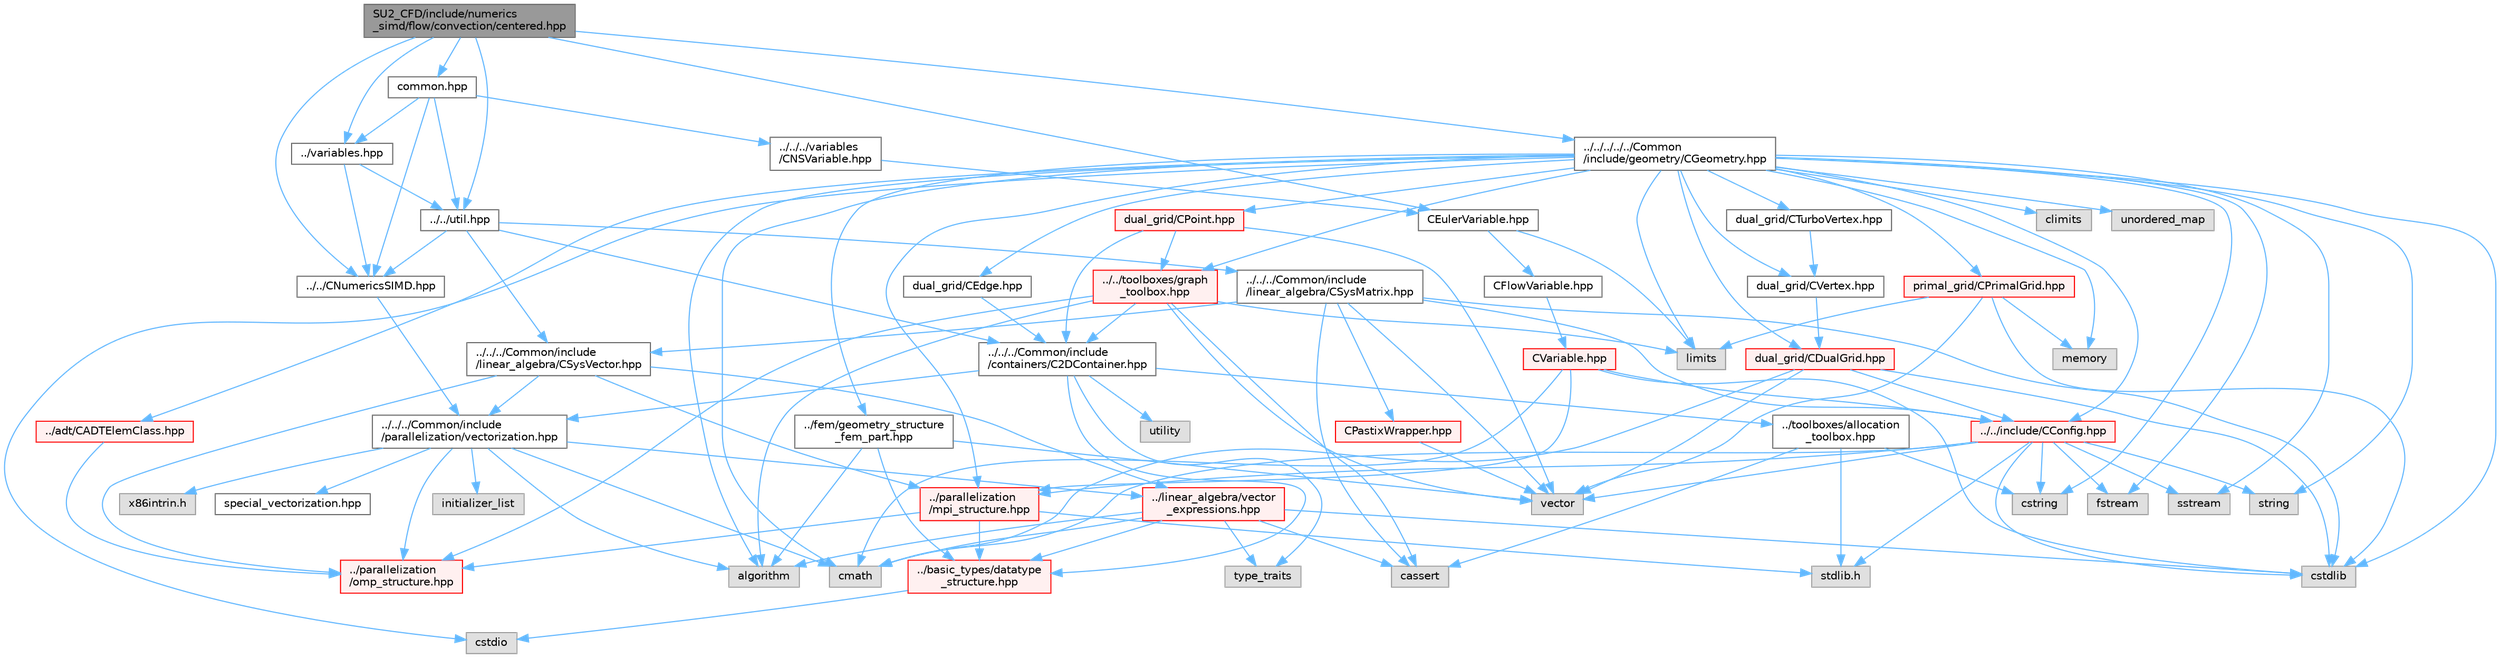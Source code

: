 digraph "SU2_CFD/include/numerics_simd/flow/convection/centered.hpp"
{
 // LATEX_PDF_SIZE
  bgcolor="transparent";
  edge [fontname=Helvetica,fontsize=10,labelfontname=Helvetica,labelfontsize=10];
  node [fontname=Helvetica,fontsize=10,shape=box,height=0.2,width=0.4];
  Node1 [id="Node000001",label="SU2_CFD/include/numerics\l_simd/flow/convection/centered.hpp",height=0.2,width=0.4,color="gray40", fillcolor="grey60", style="filled", fontcolor="black",tooltip="Centered convective schemes."];
  Node1 -> Node2 [id="edge1_Node000001_Node000002",color="steelblue1",style="solid",tooltip=" "];
  Node2 [id="Node000002",label="../../CNumericsSIMD.hpp",height=0.2,width=0.4,color="grey40", fillcolor="white", style="filled",URL="$CNumericsSIMD_8hpp.html",tooltip="Vectorized (SIMD) numerics classes."];
  Node2 -> Node3 [id="edge2_Node000002_Node000003",color="steelblue1",style="solid",tooltip=" "];
  Node3 [id="Node000003",label="../../../Common/include\l/parallelization/vectorization.hpp",height=0.2,width=0.4,color="grey40", fillcolor="white", style="filled",URL="$vectorization_8hpp.html",tooltip="Implementation of a portable SIMD type."];
  Node3 -> Node4 [id="edge3_Node000003_Node000004",color="steelblue1",style="solid",tooltip=" "];
  Node4 [id="Node000004",label="../linear_algebra/vector\l_expressions.hpp",height=0.2,width=0.4,color="red", fillcolor="#FFF0F0", style="filled",URL="$vector__expressions_8hpp.html",tooltip="Expression templates for vector types with coefficient-wise operations."];
  Node4 -> Node5 [id="edge4_Node000004_Node000005",color="steelblue1",style="solid",tooltip=" "];
  Node5 [id="Node000005",label="../basic_types/datatype\l_structure.hpp",height=0.2,width=0.4,color="red", fillcolor="#FFF0F0", style="filled",URL="$datatype__structure_8hpp.html",tooltip="Headers for generalized datatypes, defines an interface for AD types."];
  Node5 -> Node8 [id="edge5_Node000005_Node000008",color="steelblue1",style="solid",tooltip=" "];
  Node8 [id="Node000008",label="cstdio",height=0.2,width=0.4,color="grey60", fillcolor="#E0E0E0", style="filled",tooltip=" "];
  Node4 -> Node10 [id="edge6_Node000004_Node000010",color="steelblue1",style="solid",tooltip=" "];
  Node10 [id="Node000010",label="type_traits",height=0.2,width=0.4,color="grey60", fillcolor="#E0E0E0", style="filled",tooltip=" "];
  Node4 -> Node15 [id="edge7_Node000004_Node000015",color="steelblue1",style="solid",tooltip=" "];
  Node15 [id="Node000015",label="algorithm",height=0.2,width=0.4,color="grey60", fillcolor="#E0E0E0", style="filled",tooltip=" "];
  Node4 -> Node16 [id="edge8_Node000004_Node000016",color="steelblue1",style="solid",tooltip=" "];
  Node16 [id="Node000016",label="cassert",height=0.2,width=0.4,color="grey60", fillcolor="#E0E0E0", style="filled",tooltip=" "];
  Node4 -> Node17 [id="edge9_Node000004_Node000017",color="steelblue1",style="solid",tooltip=" "];
  Node17 [id="Node000017",label="cstdlib",height=0.2,width=0.4,color="grey60", fillcolor="#E0E0E0", style="filled",tooltip=" "];
  Node4 -> Node18 [id="edge10_Node000004_Node000018",color="steelblue1",style="solid",tooltip=" "];
  Node18 [id="Node000018",label="cmath",height=0.2,width=0.4,color="grey60", fillcolor="#E0E0E0", style="filled",tooltip=" "];
  Node3 -> Node12 [id="edge11_Node000003_Node000012",color="steelblue1",style="solid",tooltip=" "];
  Node12 [id="Node000012",label="../parallelization\l/omp_structure.hpp",height=0.2,width=0.4,color="red", fillcolor="#FFF0F0", style="filled",URL="$omp__structure_8hpp.html",tooltip="OpenMP interface header, provides compatibility functions if the code is built without OpenMP support..."];
  Node3 -> Node20 [id="edge12_Node000003_Node000020",color="steelblue1",style="solid",tooltip=" "];
  Node20 [id="Node000020",label="initializer_list",height=0.2,width=0.4,color="grey60", fillcolor="#E0E0E0", style="filled",tooltip=" "];
  Node3 -> Node15 [id="edge13_Node000003_Node000015",color="steelblue1",style="solid",tooltip=" "];
  Node3 -> Node18 [id="edge14_Node000003_Node000018",color="steelblue1",style="solid",tooltip=" "];
  Node3 -> Node21 [id="edge15_Node000003_Node000021",color="steelblue1",style="solid",tooltip=" "];
  Node21 [id="Node000021",label="x86intrin.h",height=0.2,width=0.4,color="grey60", fillcolor="#E0E0E0", style="filled",tooltip=" "];
  Node3 -> Node22 [id="edge16_Node000003_Node000022",color="steelblue1",style="solid",tooltip=" "];
  Node22 [id="Node000022",label="special_vectorization.hpp",height=0.2,width=0.4,color="grey40", fillcolor="white", style="filled",URL="$special__vectorization_8hpp.html",tooltip="Code generator header to create specializations of simd::Array."];
  Node1 -> Node23 [id="edge17_Node000001_Node000023",color="steelblue1",style="solid",tooltip=" "];
  Node23 [id="Node000023",label="../../util.hpp",height=0.2,width=0.4,color="grey40", fillcolor="white", style="filled",URL="$util_8hpp.html",tooltip="Generic auxiliary functions."];
  Node23 -> Node2 [id="edge18_Node000023_Node000002",color="steelblue1",style="solid",tooltip=" "];
  Node23 -> Node24 [id="edge19_Node000023_Node000024",color="steelblue1",style="solid",tooltip=" "];
  Node24 [id="Node000024",label="../../../Common/include\l/containers/C2DContainer.hpp",height=0.2,width=0.4,color="grey40", fillcolor="white", style="filled",URL="$C2DContainer_8hpp.html",tooltip="A templated vector/matrix object."];
  Node24 -> Node25 [id="edge20_Node000024_Node000025",color="steelblue1",style="solid",tooltip=" "];
  Node25 [id="Node000025",label="../toolboxes/allocation\l_toolbox.hpp",height=0.2,width=0.4,color="grey40", fillcolor="white", style="filled",URL="$allocation__toolbox_8hpp.html",tooltip="Helper function and classes for memory allocation. Focus on portability across platforms."];
  Node25 -> Node26 [id="edge21_Node000025_Node000026",color="steelblue1",style="solid",tooltip=" "];
  Node26 [id="Node000026",label="stdlib.h",height=0.2,width=0.4,color="grey60", fillcolor="#E0E0E0", style="filled",tooltip=" "];
  Node25 -> Node27 [id="edge22_Node000025_Node000027",color="steelblue1",style="solid",tooltip=" "];
  Node27 [id="Node000027",label="cstring",height=0.2,width=0.4,color="grey60", fillcolor="#E0E0E0", style="filled",tooltip=" "];
  Node25 -> Node16 [id="edge23_Node000025_Node000016",color="steelblue1",style="solid",tooltip=" "];
  Node24 -> Node5 [id="edge24_Node000024_Node000005",color="steelblue1",style="solid",tooltip=" "];
  Node24 -> Node3 [id="edge25_Node000024_Node000003",color="steelblue1",style="solid",tooltip=" "];
  Node24 -> Node28 [id="edge26_Node000024_Node000028",color="steelblue1",style="solid",tooltip=" "];
  Node28 [id="Node000028",label="utility",height=0.2,width=0.4,color="grey60", fillcolor="#E0E0E0", style="filled",tooltip=" "];
  Node24 -> Node10 [id="edge27_Node000024_Node000010",color="steelblue1",style="solid",tooltip=" "];
  Node23 -> Node29 [id="edge28_Node000023_Node000029",color="steelblue1",style="solid",tooltip=" "];
  Node29 [id="Node000029",label="../../../Common/include\l/linear_algebra/CSysVector.hpp",height=0.2,width=0.4,color="grey40", fillcolor="white", style="filled",URL="$CSysVector_8hpp.html",tooltip="Declararion and inlines of the vector class used in the solution of large, distributed,..."];
  Node29 -> Node30 [id="edge29_Node000029_Node000030",color="steelblue1",style="solid",tooltip=" "];
  Node30 [id="Node000030",label="../parallelization\l/mpi_structure.hpp",height=0.2,width=0.4,color="red", fillcolor="#FFF0F0", style="filled",URL="$mpi__structure_8hpp.html",tooltip="Headers of the mpi interface for generalized datatypes. The subroutines and functions are in the mpi_..."];
  Node30 -> Node26 [id="edge30_Node000030_Node000026",color="steelblue1",style="solid",tooltip=" "];
  Node30 -> Node5 [id="edge31_Node000030_Node000005",color="steelblue1",style="solid",tooltip=" "];
  Node30 -> Node12 [id="edge32_Node000030_Node000012",color="steelblue1",style="solid",tooltip=" "];
  Node29 -> Node12 [id="edge33_Node000029_Node000012",color="steelblue1",style="solid",tooltip=" "];
  Node29 -> Node3 [id="edge34_Node000029_Node000003",color="steelblue1",style="solid",tooltip=" "];
  Node29 -> Node4 [id="edge35_Node000029_Node000004",color="steelblue1",style="solid",tooltip=" "];
  Node23 -> Node32 [id="edge36_Node000023_Node000032",color="steelblue1",style="solid",tooltip=" "];
  Node32 [id="Node000032",label="../../../Common/include\l/linear_algebra/CSysMatrix.hpp",height=0.2,width=0.4,color="grey40", fillcolor="white", style="filled",URL="$CSysMatrix_8hpp.html",tooltip="Declaration of the block-sparse matrix class. The implemtation is in CSysMatrix.cpp."];
  Node32 -> Node33 [id="edge37_Node000032_Node000033",color="steelblue1",style="solid",tooltip=" "];
  Node33 [id="Node000033",label="../../include/CConfig.hpp",height=0.2,width=0.4,color="red", fillcolor="#FFF0F0", style="filled",URL="$CConfig_8hpp.html",tooltip="All the information about the definition of the physical problem. The subroutines and functions are i..."];
  Node33 -> Node30 [id="edge38_Node000033_Node000030",color="steelblue1",style="solid",tooltip=" "];
  Node33 -> Node17 [id="edge39_Node000033_Node000017",color="steelblue1",style="solid",tooltip=" "];
  Node33 -> Node34 [id="edge40_Node000033_Node000034",color="steelblue1",style="solid",tooltip=" "];
  Node34 [id="Node000034",label="fstream",height=0.2,width=0.4,color="grey60", fillcolor="#E0E0E0", style="filled",tooltip=" "];
  Node33 -> Node35 [id="edge41_Node000033_Node000035",color="steelblue1",style="solid",tooltip=" "];
  Node35 [id="Node000035",label="sstream",height=0.2,width=0.4,color="grey60", fillcolor="#E0E0E0", style="filled",tooltip=" "];
  Node33 -> Node36 [id="edge42_Node000033_Node000036",color="steelblue1",style="solid",tooltip=" "];
  Node36 [id="Node000036",label="string",height=0.2,width=0.4,color="grey60", fillcolor="#E0E0E0", style="filled",tooltip=" "];
  Node33 -> Node27 [id="edge43_Node000033_Node000027",color="steelblue1",style="solid",tooltip=" "];
  Node33 -> Node37 [id="edge44_Node000033_Node000037",color="steelblue1",style="solid",tooltip=" "];
  Node37 [id="Node000037",label="vector",height=0.2,width=0.4,color="grey60", fillcolor="#E0E0E0", style="filled",tooltip=" "];
  Node33 -> Node26 [id="edge45_Node000033_Node000026",color="steelblue1",style="solid",tooltip=" "];
  Node33 -> Node18 [id="edge46_Node000033_Node000018",color="steelblue1",style="solid",tooltip=" "];
  Node32 -> Node29 [id="edge47_Node000032_Node000029",color="steelblue1",style="solid",tooltip=" "];
  Node32 -> Node43 [id="edge48_Node000032_Node000043",color="steelblue1",style="solid",tooltip=" "];
  Node43 [id="Node000043",label="CPastixWrapper.hpp",height=0.2,width=0.4,color="red", fillcolor="#FFF0F0", style="filled",URL="$CPastixWrapper_8hpp.html",tooltip="An interface to the INRIA solver PaStiX (http://pastix.gforge.inria.fr/files/README-txt...."];
  Node43 -> Node37 [id="edge49_Node000043_Node000037",color="steelblue1",style="solid",tooltip=" "];
  Node32 -> Node17 [id="edge50_Node000032_Node000017",color="steelblue1",style="solid",tooltip=" "];
  Node32 -> Node37 [id="edge51_Node000032_Node000037",color="steelblue1",style="solid",tooltip=" "];
  Node32 -> Node16 [id="edge52_Node000032_Node000016",color="steelblue1",style="solid",tooltip=" "];
  Node1 -> Node45 [id="edge53_Node000001_Node000045",color="steelblue1",style="solid",tooltip=" "];
  Node45 [id="Node000045",label="../variables.hpp",height=0.2,width=0.4,color="grey40", fillcolor="white", style="filled",URL="$variables_8hpp.html",tooltip="Collection of types to store physical variables."];
  Node45 -> Node2 [id="edge54_Node000045_Node000002",color="steelblue1",style="solid",tooltip=" "];
  Node45 -> Node23 [id="edge55_Node000045_Node000023",color="steelblue1",style="solid",tooltip=" "];
  Node1 -> Node46 [id="edge56_Node000001_Node000046",color="steelblue1",style="solid",tooltip=" "];
  Node46 [id="Node000046",label="common.hpp",height=0.2,width=0.4,color="grey40", fillcolor="white", style="filled",URL="$convection_2common_8hpp.html",tooltip="Common convection-related methods."];
  Node46 -> Node2 [id="edge57_Node000046_Node000002",color="steelblue1",style="solid",tooltip=" "];
  Node46 -> Node23 [id="edge58_Node000046_Node000023",color="steelblue1",style="solid",tooltip=" "];
  Node46 -> Node45 [id="edge59_Node000046_Node000045",color="steelblue1",style="solid",tooltip=" "];
  Node46 -> Node47 [id="edge60_Node000046_Node000047",color="steelblue1",style="solid",tooltip=" "];
  Node47 [id="Node000047",label="../../../variables\l/CNSVariable.hpp",height=0.2,width=0.4,color="grey40", fillcolor="white", style="filled",URL="$CNSVariable_8hpp.html",tooltip="Class for defining the variables of the compressible Navier-Stokes solver."];
  Node47 -> Node48 [id="edge61_Node000047_Node000048",color="steelblue1",style="solid",tooltip=" "];
  Node48 [id="Node000048",label="CEulerVariable.hpp",height=0.2,width=0.4,color="grey40", fillcolor="white", style="filled",URL="$CEulerVariable_8hpp.html",tooltip="Class for defining the variables of the compressible Euler solver."];
  Node48 -> Node49 [id="edge62_Node000048_Node000049",color="steelblue1",style="solid",tooltip=" "];
  Node49 [id="Node000049",label="limits",height=0.2,width=0.4,color="grey60", fillcolor="#E0E0E0", style="filled",tooltip=" "];
  Node48 -> Node50 [id="edge63_Node000048_Node000050",color="steelblue1",style="solid",tooltip=" "];
  Node50 [id="Node000050",label="CFlowVariable.hpp",height=0.2,width=0.4,color="grey40", fillcolor="white", style="filled",URL="$CFlowVariable_8hpp.html",tooltip="Class for defining the common variables of flow solvers."];
  Node50 -> Node51 [id="edge64_Node000050_Node000051",color="steelblue1",style="solid",tooltip=" "];
  Node51 [id="Node000051",label="CVariable.hpp",height=0.2,width=0.4,color="red", fillcolor="#FFF0F0", style="filled",URL="$CVariable_8hpp.html",tooltip="Declaration and inlines of the parent class for defining problem variables, function definitions in f..."];
  Node51 -> Node30 [id="edge65_Node000051_Node000030",color="steelblue1",style="solid",tooltip=" "];
  Node51 -> Node18 [id="edge66_Node000051_Node000018",color="steelblue1",style="solid",tooltip=" "];
  Node51 -> Node17 [id="edge67_Node000051_Node000017",color="steelblue1",style="solid",tooltip=" "];
  Node51 -> Node33 [id="edge68_Node000051_Node000033",color="steelblue1",style="solid",tooltip=" "];
  Node1 -> Node48 [id="edge69_Node000001_Node000048",color="steelblue1",style="solid",tooltip=" "];
  Node1 -> Node52 [id="edge70_Node000001_Node000052",color="steelblue1",style="solid",tooltip=" "];
  Node52 [id="Node000052",label="../../../../../Common\l/include/geometry/CGeometry.hpp",height=0.2,width=0.4,color="grey40", fillcolor="white", style="filled",URL="$CGeometry_8hpp.html",tooltip="Headers of the main subroutines for creating the geometrical structure. The subroutines and functions..."];
  Node52 -> Node49 [id="edge71_Node000052_Node000049",color="steelblue1",style="solid",tooltip=" "];
  Node52 -> Node30 [id="edge72_Node000052_Node000030",color="steelblue1",style="solid",tooltip=" "];
  Node52 -> Node36 [id="edge73_Node000052_Node000036",color="steelblue1",style="solid",tooltip=" "];
  Node52 -> Node34 [id="edge74_Node000052_Node000034",color="steelblue1",style="solid",tooltip=" "];
  Node52 -> Node35 [id="edge75_Node000052_Node000035",color="steelblue1",style="solid",tooltip=" "];
  Node52 -> Node18 [id="edge76_Node000052_Node000018",color="steelblue1",style="solid",tooltip=" "];
  Node52 -> Node15 [id="edge77_Node000052_Node000015",color="steelblue1",style="solid",tooltip=" "];
  Node52 -> Node27 [id="edge78_Node000052_Node000027",color="steelblue1",style="solid",tooltip=" "];
  Node52 -> Node8 [id="edge79_Node000052_Node000008",color="steelblue1",style="solid",tooltip=" "];
  Node52 -> Node17 [id="edge80_Node000052_Node000017",color="steelblue1",style="solid",tooltip=" "];
  Node52 -> Node53 [id="edge81_Node000052_Node000053",color="steelblue1",style="solid",tooltip=" "];
  Node53 [id="Node000053",label="climits",height=0.2,width=0.4,color="grey60", fillcolor="#E0E0E0", style="filled",tooltip=" "];
  Node52 -> Node54 [id="edge82_Node000052_Node000054",color="steelblue1",style="solid",tooltip=" "];
  Node54 [id="Node000054",label="memory",height=0.2,width=0.4,color="grey60", fillcolor="#E0E0E0", style="filled",tooltip=" "];
  Node52 -> Node55 [id="edge83_Node000052_Node000055",color="steelblue1",style="solid",tooltip=" "];
  Node55 [id="Node000055",label="unordered_map",height=0.2,width=0.4,color="grey60", fillcolor="#E0E0E0", style="filled",tooltip=" "];
  Node52 -> Node56 [id="edge84_Node000052_Node000056",color="steelblue1",style="solid",tooltip=" "];
  Node56 [id="Node000056",label="primal_grid/CPrimalGrid.hpp",height=0.2,width=0.4,color="red", fillcolor="#FFF0F0", style="filled",URL="$CPrimalGrid_8hpp.html",tooltip="Headers of the main subroutines for storing the primal grid structure. The subroutines and functions ..."];
  Node56 -> Node37 [id="edge85_Node000056_Node000037",color="steelblue1",style="solid",tooltip=" "];
  Node56 -> Node49 [id="edge86_Node000056_Node000049",color="steelblue1",style="solid",tooltip=" "];
  Node56 -> Node17 [id="edge87_Node000056_Node000017",color="steelblue1",style="solid",tooltip=" "];
  Node56 -> Node54 [id="edge88_Node000056_Node000054",color="steelblue1",style="solid",tooltip=" "];
  Node52 -> Node57 [id="edge89_Node000052_Node000057",color="steelblue1",style="solid",tooltip=" "];
  Node57 [id="Node000057",label="dual_grid/CDualGrid.hpp",height=0.2,width=0.4,color="red", fillcolor="#FFF0F0", style="filled",URL="$CDualGrid_8hpp.html",tooltip="Headers of the main subroutines for doing the complete dual grid structure. The subroutines and funct..."];
  Node57 -> Node18 [id="edge90_Node000057_Node000018",color="steelblue1",style="solid",tooltip=" "];
  Node57 -> Node17 [id="edge91_Node000057_Node000017",color="steelblue1",style="solid",tooltip=" "];
  Node57 -> Node37 [id="edge92_Node000057_Node000037",color="steelblue1",style="solid",tooltip=" "];
  Node57 -> Node33 [id="edge93_Node000057_Node000033",color="steelblue1",style="solid",tooltip=" "];
  Node52 -> Node58 [id="edge94_Node000052_Node000058",color="steelblue1",style="solid",tooltip=" "];
  Node58 [id="Node000058",label="dual_grid/CPoint.hpp",height=0.2,width=0.4,color="red", fillcolor="#FFF0F0", style="filled",URL="$CPoint_8hpp.html",tooltip="Declaration of the point class that stores geometric and adjacency information for dual control volum..."];
  Node58 -> Node24 [id="edge95_Node000058_Node000024",color="steelblue1",style="solid",tooltip=" "];
  Node58 -> Node59 [id="edge96_Node000058_Node000059",color="steelblue1",style="solid",tooltip=" "];
  Node59 [id="Node000059",label="../../toolboxes/graph\l_toolbox.hpp",height=0.2,width=0.4,color="red", fillcolor="#FFF0F0", style="filled",URL="$graph__toolbox_8hpp.html",tooltip="Functions and classes to build/represent sparse graphs or sparse patterns."];
  Node59 -> Node24 [id="edge97_Node000059_Node000024",color="steelblue1",style="solid",tooltip=" "];
  Node59 -> Node12 [id="edge98_Node000059_Node000012",color="steelblue1",style="solid",tooltip=" "];
  Node59 -> Node37 [id="edge99_Node000059_Node000037",color="steelblue1",style="solid",tooltip=" "];
  Node59 -> Node49 [id="edge100_Node000059_Node000049",color="steelblue1",style="solid",tooltip=" "];
  Node59 -> Node16 [id="edge101_Node000059_Node000016",color="steelblue1",style="solid",tooltip=" "];
  Node59 -> Node15 [id="edge102_Node000059_Node000015",color="steelblue1",style="solid",tooltip=" "];
  Node58 -> Node37 [id="edge103_Node000058_Node000037",color="steelblue1",style="solid",tooltip=" "];
  Node52 -> Node63 [id="edge104_Node000052_Node000063",color="steelblue1",style="solid",tooltip=" "];
  Node63 [id="Node000063",label="dual_grid/CEdge.hpp",height=0.2,width=0.4,color="grey40", fillcolor="white", style="filled",URL="$CEdge_8hpp.html",tooltip="Declaration of the edge class CEdge.cpp file."];
  Node63 -> Node24 [id="edge105_Node000063_Node000024",color="steelblue1",style="solid",tooltip=" "];
  Node52 -> Node64 [id="edge106_Node000052_Node000064",color="steelblue1",style="solid",tooltip=" "];
  Node64 [id="Node000064",label="dual_grid/CVertex.hpp",height=0.2,width=0.4,color="grey40", fillcolor="white", style="filled",URL="$CVertex_8hpp.html",tooltip="Headers of the main subroutines for doing the complete dual grid structure. The subroutines and funct..."];
  Node64 -> Node57 [id="edge107_Node000064_Node000057",color="steelblue1",style="solid",tooltip=" "];
  Node52 -> Node65 [id="edge108_Node000052_Node000065",color="steelblue1",style="solid",tooltip=" "];
  Node65 [id="Node000065",label="dual_grid/CTurboVertex.hpp",height=0.2,width=0.4,color="grey40", fillcolor="white", style="filled",URL="$CTurboVertex_8hpp.html",tooltip="Headers of the main subroutines for doing the complete dual grid structure. The subroutines and funct..."];
  Node65 -> Node64 [id="edge109_Node000065_Node000064",color="steelblue1",style="solid",tooltip=" "];
  Node52 -> Node33 [id="edge110_Node000052_Node000033",color="steelblue1",style="solid",tooltip=" "];
  Node52 -> Node66 [id="edge111_Node000052_Node000066",color="steelblue1",style="solid",tooltip=" "];
  Node66 [id="Node000066",label="../fem/geometry_structure\l_fem_part.hpp",height=0.2,width=0.4,color="grey40", fillcolor="white", style="filled",URL="$geometry__structure__fem__part_8hpp.html",tooltip="Helper classes for the Fluid FEM solver."];
  Node66 -> Node5 [id="edge112_Node000066_Node000005",color="steelblue1",style="solid",tooltip=" "];
  Node66 -> Node37 [id="edge113_Node000066_Node000037",color="steelblue1",style="solid",tooltip=" "];
  Node66 -> Node15 [id="edge114_Node000066_Node000015",color="steelblue1",style="solid",tooltip=" "];
  Node52 -> Node59 [id="edge115_Node000052_Node000059",color="steelblue1",style="solid",tooltip=" "];
  Node52 -> Node67 [id="edge116_Node000052_Node000067",color="steelblue1",style="solid",tooltip=" "];
  Node67 [id="Node000067",label="../adt/CADTElemClass.hpp",height=0.2,width=0.4,color="red", fillcolor="#FFF0F0", style="filled",URL="$CADTElemClass_8hpp.html",tooltip="Class for storing an ADT of (linear) elements in an arbitrary number of dimensions."];
  Node67 -> Node12 [id="edge117_Node000067_Node000012",color="steelblue1",style="solid",tooltip=" "];
}
